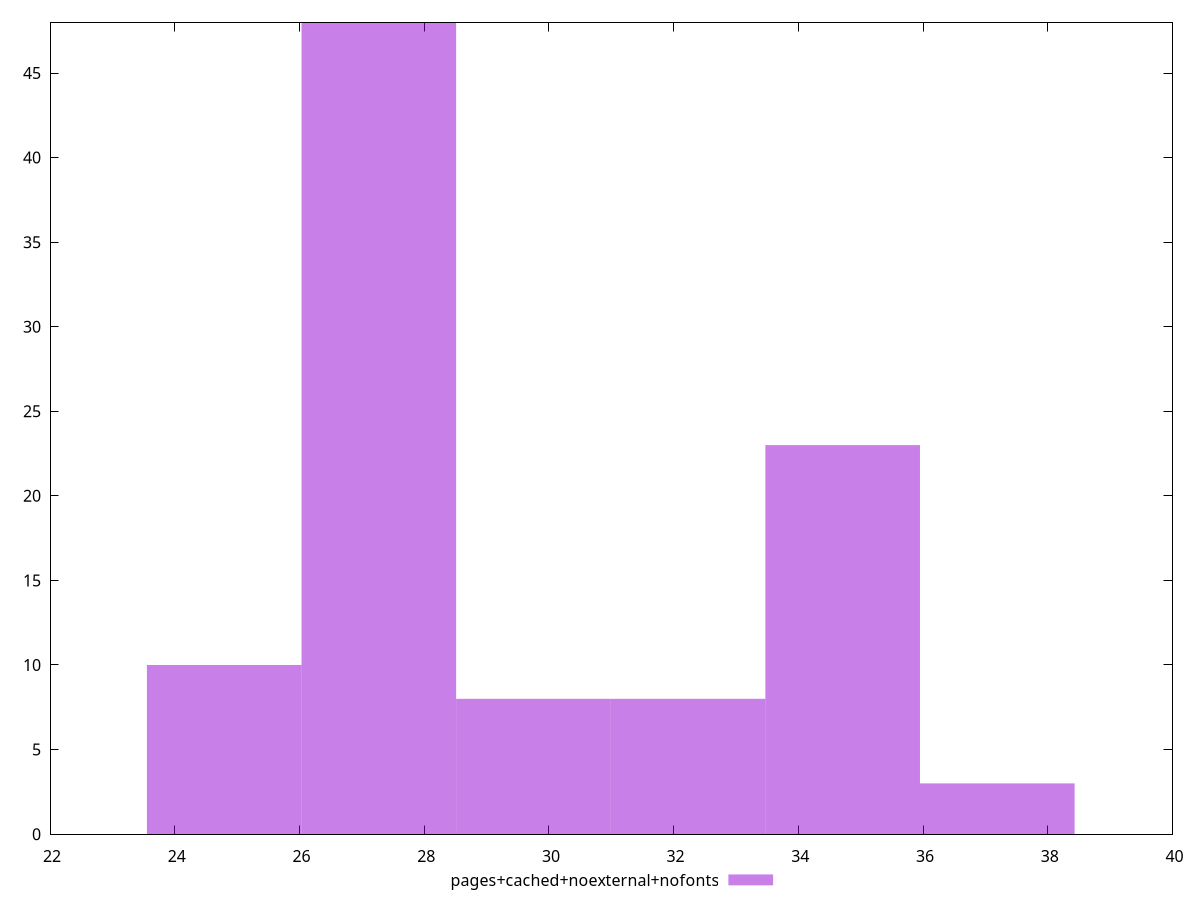 $_pagesCachedNoexternalNofonts <<EOF
27.273006213284155 48
34.7110988169071 23
24.793642012076504 10
29.752370414491807 8
37.190463018114755 3
32.23173461569946 8
EOF
set key outside below
set terminal pngcairo
set output "report_00005_2020-11-02T22-26-11.212Z/max-potential-fid/pages+cached+noexternal+nofonts//raw_hist.png"
set yrange [0:48]
set boxwidth 2.4793642012076504
set style fill transparent solid 0.5 noborder
plot $_pagesCachedNoexternalNofonts title "pages+cached+noexternal+nofonts" with boxes ,